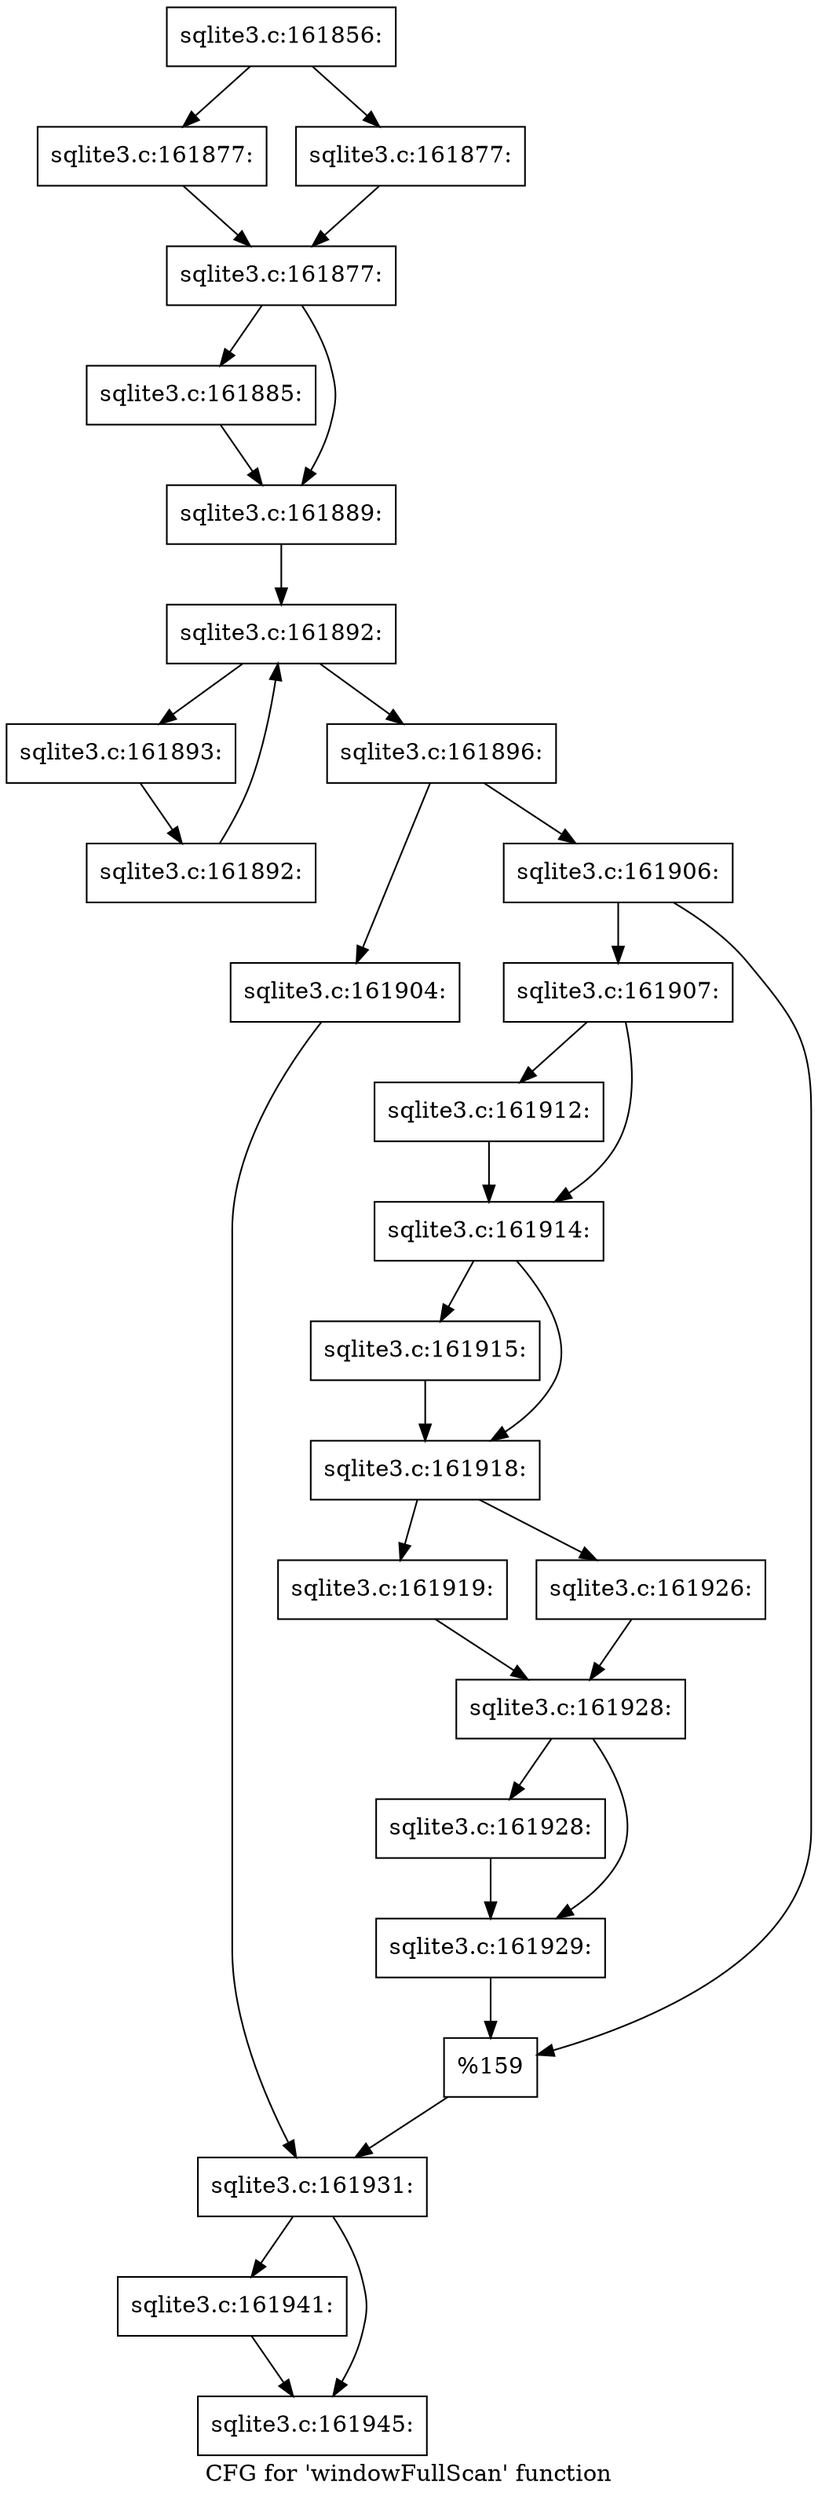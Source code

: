 digraph "CFG for 'windowFullScan' function" {
	label="CFG for 'windowFullScan' function";

	Node0x55c0f9af6920 [shape=record,label="{sqlite3.c:161856:}"];
	Node0x55c0f9af6920 -> Node0x55c0f9afc900;
	Node0x55c0f9af6920 -> Node0x55c0f9afc950;
	Node0x55c0f9afc900 [shape=record,label="{sqlite3.c:161877:}"];
	Node0x55c0f9afc900 -> Node0x55c0f9afc9a0;
	Node0x55c0f9afc950 [shape=record,label="{sqlite3.c:161877:}"];
	Node0x55c0f9afc950 -> Node0x55c0f9afc9a0;
	Node0x55c0f9afc9a0 [shape=record,label="{sqlite3.c:161877:}"];
	Node0x55c0f9afc9a0 -> Node0x55c0f9afdcd0;
	Node0x55c0f9afc9a0 -> Node0x55c0f9afdd20;
	Node0x55c0f9afdcd0 [shape=record,label="{sqlite3.c:161885:}"];
	Node0x55c0f9afdcd0 -> Node0x55c0f9afdd20;
	Node0x55c0f9afdd20 [shape=record,label="{sqlite3.c:161889:}"];
	Node0x55c0f9afdd20 -> Node0x55c0f9aff2e0;
	Node0x55c0f9aff2e0 [shape=record,label="{sqlite3.c:161892:}"];
	Node0x55c0f9aff2e0 -> Node0x55c0f9aff7f0;
	Node0x55c0f9aff2e0 -> Node0x55c0f67ceb30;
	Node0x55c0f9aff7f0 [shape=record,label="{sqlite3.c:161893:}"];
	Node0x55c0f9aff7f0 -> Node0x55c0f9aff760;
	Node0x55c0f9aff760 [shape=record,label="{sqlite3.c:161892:}"];
	Node0x55c0f9aff760 -> Node0x55c0f9aff2e0;
	Node0x55c0f67ceb30 [shape=record,label="{sqlite3.c:161896:}"];
	Node0x55c0f67ceb30 -> Node0x55c0f9b00510;
	Node0x55c0f67ceb30 -> Node0x55c0f9b01150;
	Node0x55c0f9b00510 [shape=record,label="{sqlite3.c:161904:}"];
	Node0x55c0f9b00510 -> Node0x55c0f9b01100;
	Node0x55c0f9b01150 [shape=record,label="{sqlite3.c:161906:}"];
	Node0x55c0f9b01150 -> Node0x55c0f9b01900;
	Node0x55c0f9b01150 -> Node0x55c0f9b01be0;
	Node0x55c0f9b01900 [shape=record,label="{sqlite3.c:161907:}"];
	Node0x55c0f9b01900 -> Node0x55c0f9b02ba0;
	Node0x55c0f9b01900 -> Node0x55c0f9b02bf0;
	Node0x55c0f9b02ba0 [shape=record,label="{sqlite3.c:161912:}"];
	Node0x55c0f9b02ba0 -> Node0x55c0f9b02bf0;
	Node0x55c0f9b02bf0 [shape=record,label="{sqlite3.c:161914:}"];
	Node0x55c0f9b02bf0 -> Node0x55c0f9b036b0;
	Node0x55c0f9b02bf0 -> Node0x55c0f9b03700;
	Node0x55c0f9b036b0 [shape=record,label="{sqlite3.c:161915:}"];
	Node0x55c0f9b036b0 -> Node0x55c0f9b03700;
	Node0x55c0f9b03700 [shape=record,label="{sqlite3.c:161918:}"];
	Node0x55c0f9b03700 -> Node0x55c0f9b03ea0;
	Node0x55c0f9b03700 -> Node0x55c0f9b04290;
	Node0x55c0f9b03ea0 [shape=record,label="{sqlite3.c:161919:}"];
	Node0x55c0f9b03ea0 -> Node0x55c0f9b04240;
	Node0x55c0f9b04290 [shape=record,label="{sqlite3.c:161926:}"];
	Node0x55c0f9b04290 -> Node0x55c0f9b04240;
	Node0x55c0f9b04240 [shape=record,label="{sqlite3.c:161928:}"];
	Node0x55c0f9b04240 -> Node0x55c0f9b04b00;
	Node0x55c0f9b04240 -> Node0x55c0f9b05c60;
	Node0x55c0f9b04b00 [shape=record,label="{sqlite3.c:161928:}"];
	Node0x55c0f9b04b00 -> Node0x55c0f9b05c60;
	Node0x55c0f9b05c60 [shape=record,label="{sqlite3.c:161929:}"];
	Node0x55c0f9b05c60 -> Node0x55c0f9b01be0;
	Node0x55c0f9b01be0 [shape=record,label="{%159}"];
	Node0x55c0f9b01be0 -> Node0x55c0f9b01100;
	Node0x55c0f9b01100 [shape=record,label="{sqlite3.c:161931:}"];
	Node0x55c0f9b01100 -> Node0x55c0f67ceb80;
	Node0x55c0f9b01100 -> Node0x55c0f9b06a80;
	Node0x55c0f67ceb80 [shape=record,label="{sqlite3.c:161941:}"];
	Node0x55c0f67ceb80 -> Node0x55c0f9b06a80;
	Node0x55c0f9b06a80 [shape=record,label="{sqlite3.c:161945:}"];
}
